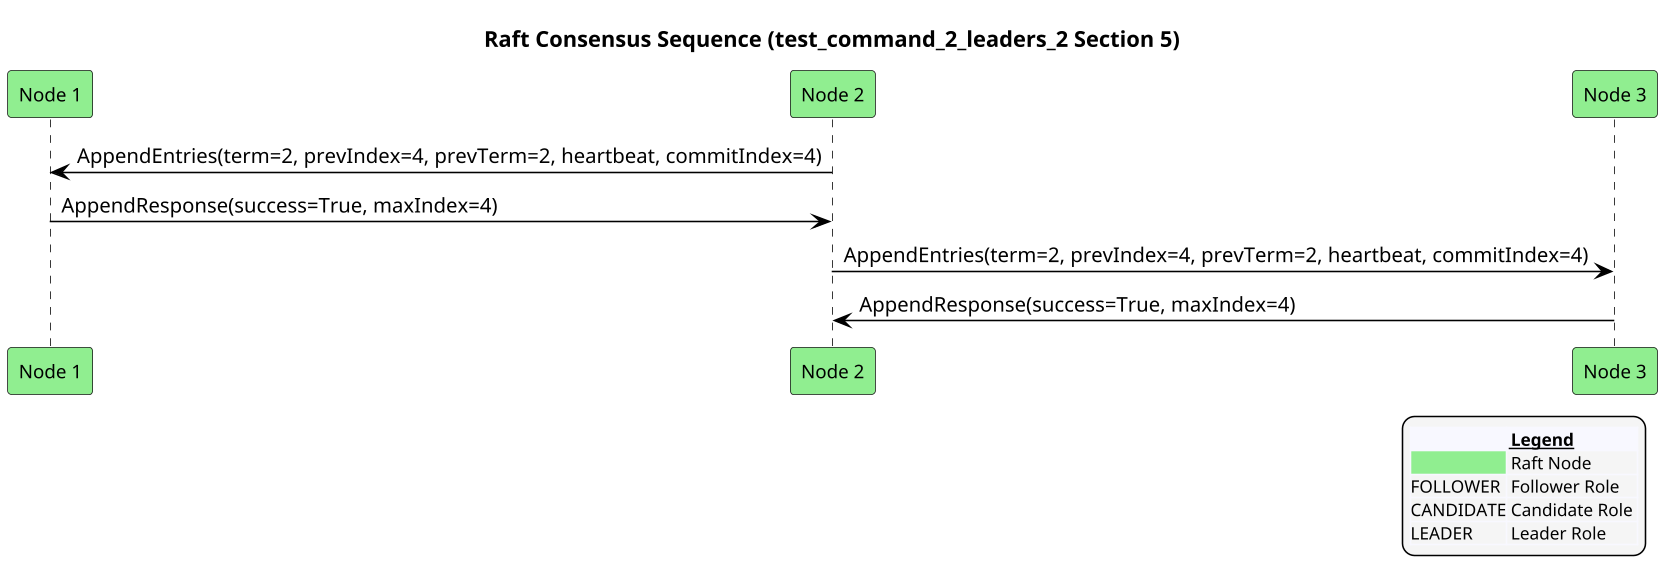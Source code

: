 @startuml
!pragma ratio 0.7
skinparam dpi 150
skinparam monochrome false
skinparam sequence {
  ArrowColor Black
  ActorBorderColor Black
  LifeLineBorderColor Black
  ParticipantFontSize 12
  Padding 10
}
skinparam legend {
  BackgroundColor #F5F5F5
  FontSize 11
}
title Raft Consensus Sequence (test_command_2_leaders_2 Section 5)

participant "Node 1" as n1 order 10 #Lightgreen
participant "Node 2" as n2 order 20 #Lightgreen
participant "Node 3" as n3 order 30 #Lightgreen
n2 -> n1: AppendEntries(term=2, prevIndex=4, prevTerm=2, heartbeat, commitIndex=4)
n1 -> n2: AppendResponse(success=True, maxIndex=4)
n2 -> n3: AppendEntries(term=2, prevIndex=4, prevTerm=2, heartbeat, commitIndex=4)
n3 -> n2: AppendResponse(success=True, maxIndex=4)

legend right
  <#GhostWhite,#GhostWhite>|      |= __Legend__ |
  |<#Lightgreen>| Raft Node |
  |FOLLOWER| Follower Role |
  |CANDIDATE| Candidate Role |
  |LEADER| Leader Role |
endlegend
@enduml
